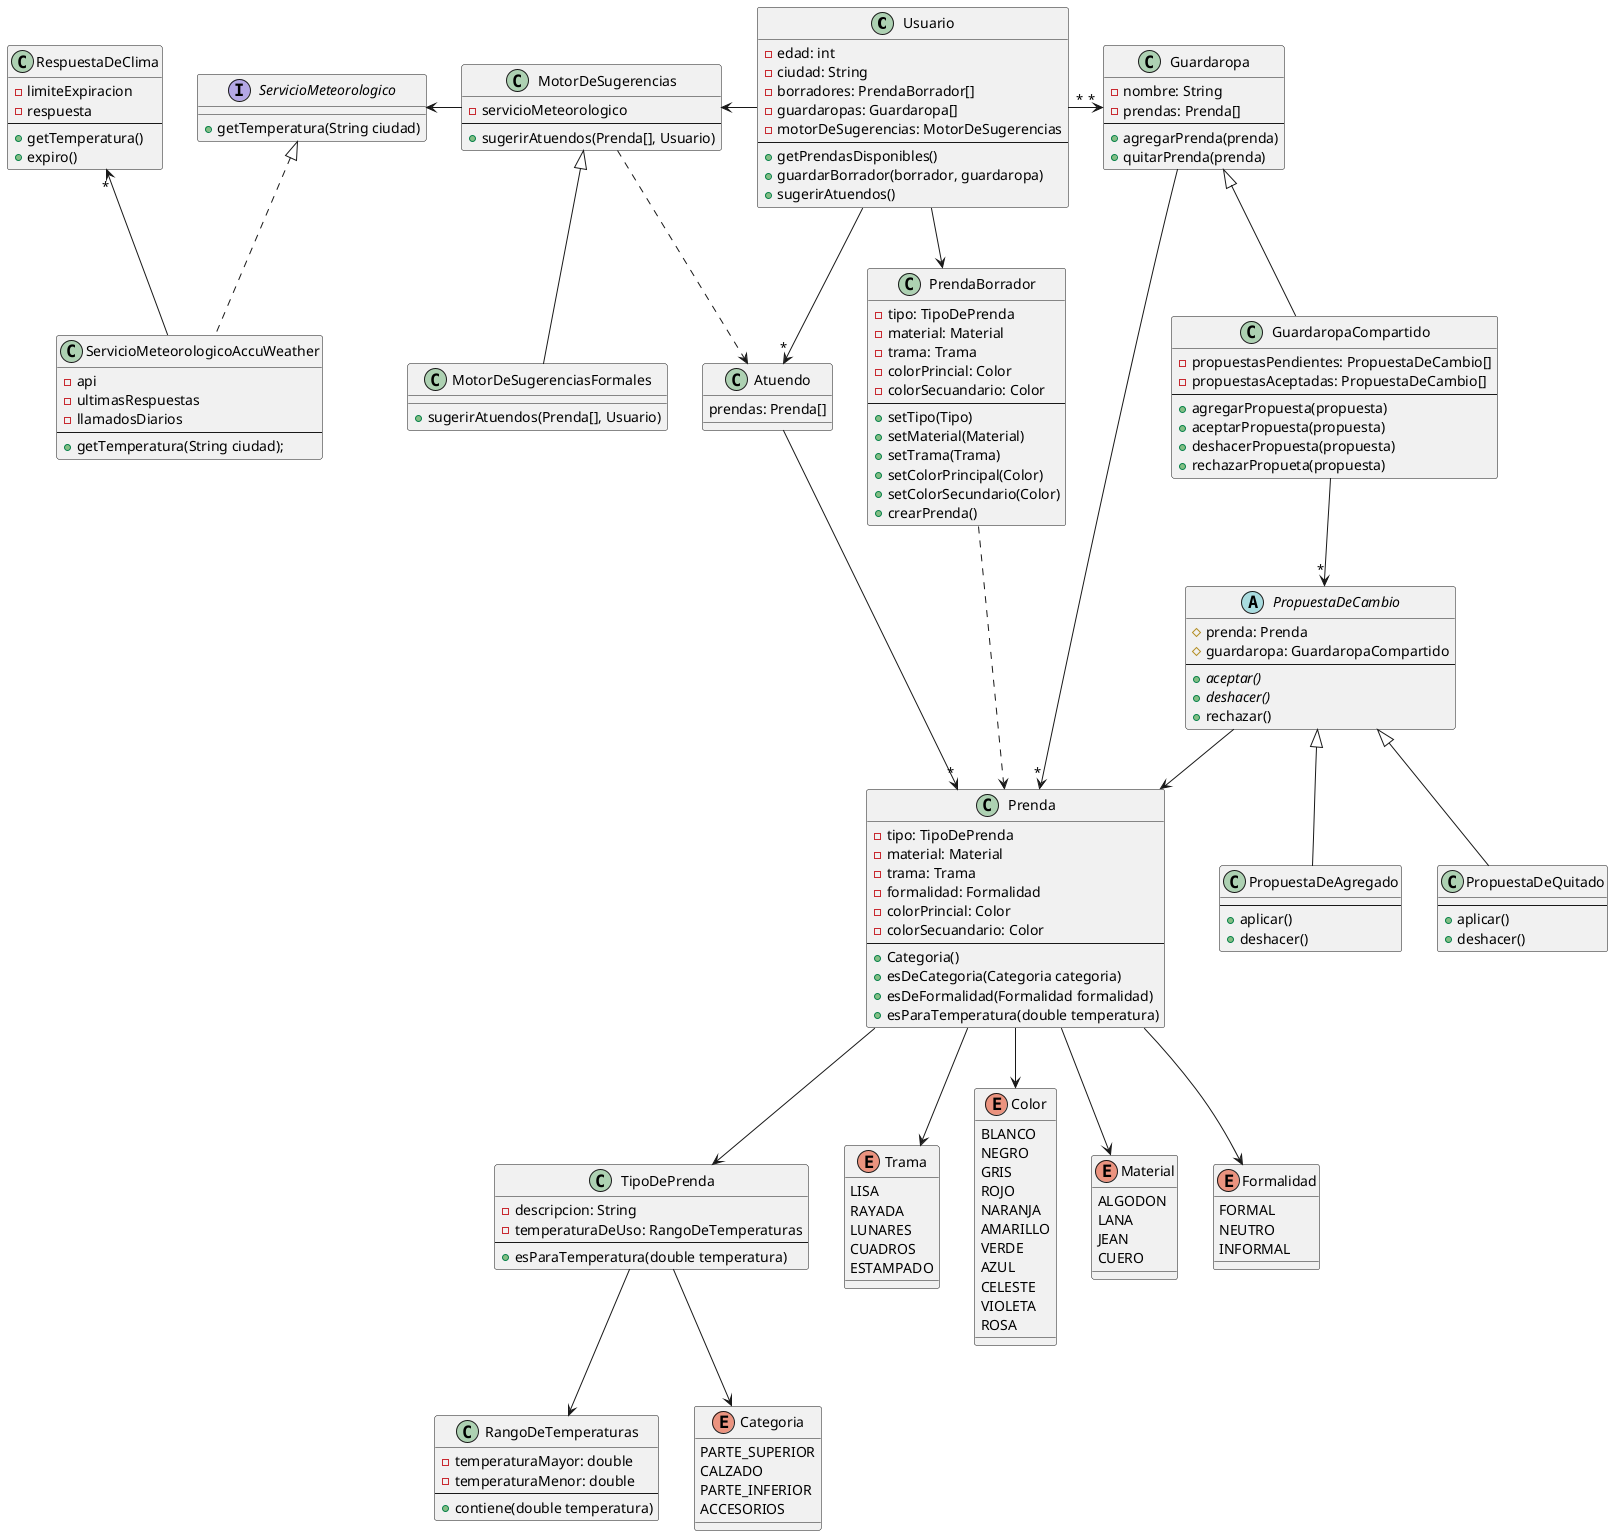 @startuml

class Usuario {
    - edad: int
    - ciudad: String
    - borradores: PrendaBorrador[]
    - guardaropas: Guardaropa[]
    - motorDeSugerencias: MotorDeSugerencias
    --
    + getPrendasDisponibles()
    + guardarBorrador(borrador, guardaropa)
    + sugerirAtuendos()
}

class Guardaropa {
    - nombre: String
    - prendas: Prenda[]
    --
    + agregarPrenda(prenda)
    + quitarPrenda(prenda)
}

class GuardaropaCompartido extends Guardaropa {
    - propuestasPendientes: PropuestaDeCambio[]
    - propuestasAceptadas: PropuestaDeCambio[]
    --
    + agregarPropuesta(propuesta)
    + aceptarPropuesta(propuesta)
    + deshacerPropuesta(propuesta)
    + rechazarPropueta(propuesta)
}

abstract class PropuestaDeCambio {
    # prenda: Prenda
    # guardaropa: GuardaropaCompartido
    --
    + {abstract} aceptar()
    + {abstract} deshacer()
    + rechazar()
}

class PropuestaDeAgregado extends PropuestaDeCambio {
    --
    + aplicar()
    + deshacer()
}

class PropuestaDeQuitado extends PropuestaDeCambio {
    --
    + aplicar()
    + deshacer()
}

class Atuendo {
    prendas: Prenda[]
}

class Prenda {
    - tipo: TipoDePrenda
    - material: Material
    - trama: Trama
    - formalidad: Formalidad
    - colorPrincial: Color
    - colorSecuandario: Color
    --
    + Categoria()
    + esDeCategoria(Categoria categoria)
    + esDeFormalidad(Formalidad formalidad)
    + esParaTemperatura(double temperatura)
}

class PrendaBorrador {
    - tipo: TipoDePrenda
    - material: Material
    - trama: Trama
    - colorPrincial: Color
    - colorSecuandario: Color
    --
    + setTipo(Tipo)
    + setMaterial(Material)
    + setTrama(Trama)
    + setColorPrincipal(Color)
    + setColorSecundario(Color)
    + crearPrenda()
}

class TipoDePrenda {
    - descripcion: String
    - temperaturaDeUso: RangoDeTemperaturas
    --
    + esParaTemperatura(double temperatura)
}

class MotorDeSugerencias {
    - servicioMeteorologico
    --
    + sugerirAtuendos(Prenda[], Usuario)
}

class MotorDeSugerenciasFormales {
    + sugerirAtuendos(Prenda[], Usuario)
}

class RangoDeTemperaturas {
    - temperaturaMayor: double
    - temperaturaMenor: double
    --
    + contiene(double temperatura)
}

interface ServicioMeteorologico {
    + getTemperatura(String ciudad)
}

class ServicioMeteorologicoAccuWeather {
    - api
    - ultimasRespuestas
    - llamadosDiarios
    --
    + getTemperatura(String ciudad);
}

class RespuestaDeClima {
    - limiteExpiracion
    - respuesta
    --
    + getTemperatura()
    + expiro()
}

enum Trama {
    LISA
    RAYADA
    LUNARES
    CUADROS
    ESTAMPADO
}

enum Color {
    BLANCO
    NEGRO
    GRIS
    ROJO
    NARANJA
    AMARILLO
    VERDE
    AZUL
    CELESTE
    VIOLETA
    ROSA
}

enum Categoria {
    PARTE_SUPERIOR
    CALZADO
    PARTE_INFERIOR
    ACCESORIOS
}

enum Material {
    ALGODON
    LANA
    JEAN
    CUERO
}

enum Formalidad {
    FORMAL
    NEUTRO
    INFORMAL
}

Atuendo -->"*" Prenda
Atuendo -[hidden]r- PrendaBorrador

Usuario --> PrendaBorrador
Usuario -->"*" Atuendo
Usuario -l-> MotorDeSugerencias
Usuario "*"-r->"*" Guardaropa

Guardaropa -->"*" Prenda

GuardaropaCompartido -->"*" PropuestaDeCambio

PropuestaDeCambio --> Prenda

PrendaBorrador ..> Prenda

Prenda --> TipoDePrenda
Prenda --> Material
Prenda --> Trama
Prenda --> Formalidad
Prenda --> Color

TipoDePrenda --> Categoria
TipoDePrenda --> RangoDeTemperaturas

MotorDeSugerencias .r.> Atuendo
MotorDeSugerencias -l-> ServicioMeteorologico

MotorDeSugerenciasFormales -u-|> MotorDeSugerencias

ServicioMeteorologicoAccuWeather .u.|> ServicioMeteorologico
ServicioMeteorologicoAccuWeather -u->"*" RespuestaDeClima

@enduml